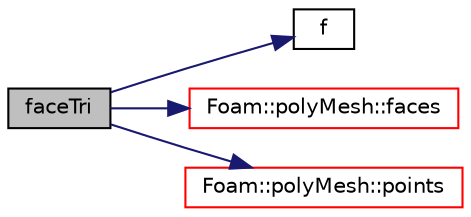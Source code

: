 digraph "faceTri"
{
  bgcolor="transparent";
  edge [fontname="Helvetica",fontsize="10",labelfontname="Helvetica",labelfontsize="10"];
  node [fontname="Helvetica",fontsize="10",shape=record];
  rankdir="LR";
  Node1 [label="faceTri",height=0.2,width=0.4,color="black", fillcolor="grey75", style="filled", fontcolor="black"];
  Node1 -> Node2 [color="midnightblue",fontsize="10",style="solid",fontname="Helvetica"];
  Node2 [label="f",height=0.2,width=0.4,color="black",URL="$a03922.html#a888be93833ac7a23170555c69c690288"];
  Node1 -> Node3 [color="midnightblue",fontsize="10",style="solid",fontname="Helvetica"];
  Node3 [label="Foam::polyMesh::faces",height=0.2,width=0.4,color="red",URL="$a01916.html#a4434536d50d4c14116249da802a1e2b2",tooltip="Return raw faces. "];
  Node1 -> Node4 [color="midnightblue",fontsize="10",style="solid",fontname="Helvetica"];
  Node4 [label="Foam::polyMesh::points",height=0.2,width=0.4,color="red",URL="$a01916.html#a084ae534298576408f063a6b3b820959",tooltip="Return raw points. "];
}
